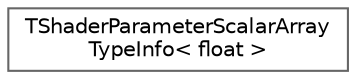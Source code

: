 digraph "Graphical Class Hierarchy"
{
 // INTERACTIVE_SVG=YES
 // LATEX_PDF_SIZE
  bgcolor="transparent";
  edge [fontname=Helvetica,fontsize=10,labelfontname=Helvetica,labelfontsize=10];
  node [fontname=Helvetica,fontsize=10,shape=box,height=0.2,width=0.4];
  rankdir="LR";
  Node0 [id="Node000000",label="TShaderParameterScalarArray\lTypeInfo\< float \>",height=0.2,width=0.4,color="grey40", fillcolor="white", style="filled",URL="$da/d66/structTShaderParameterScalarArrayTypeInfo_3_01float_01_4.html",tooltip=" "];
}
